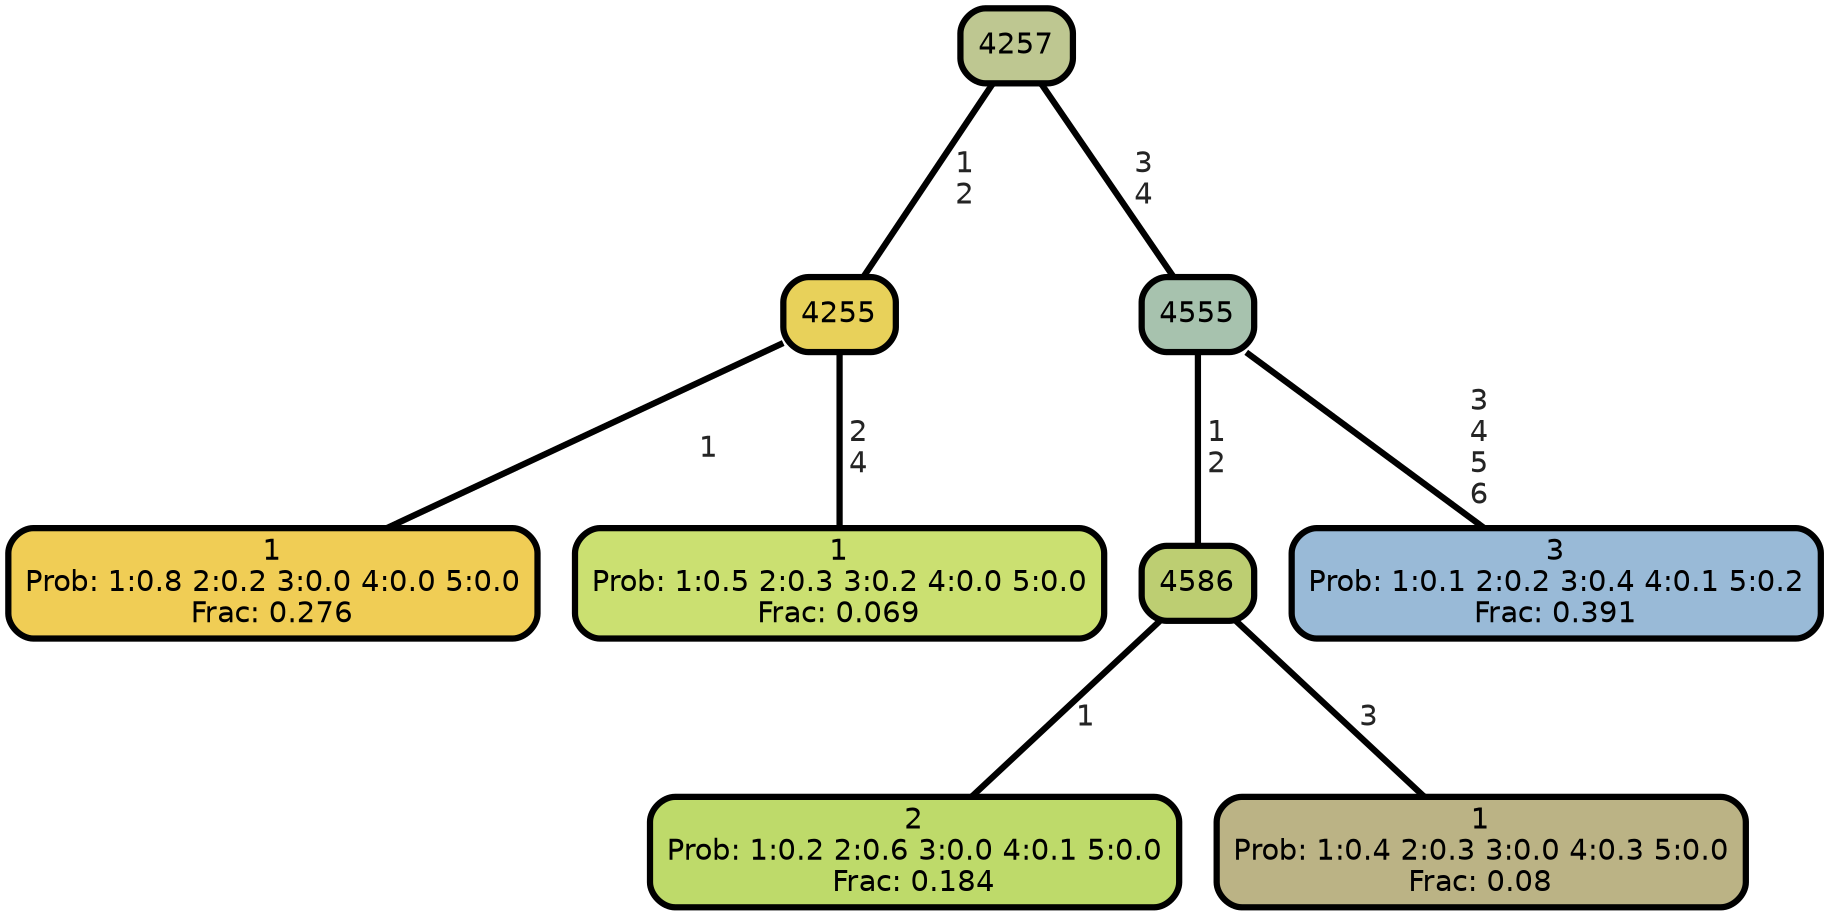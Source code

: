 graph Tree {
node [shape=box, style="filled, rounded",color="black",penwidth="3",fontcolor="black",                 fontname=helvetica] ;
graph [ranksep="0 equally", splines=straight,                 bgcolor=transparent, dpi=200] ;
edge [fontname=helvetica, fontweight=bold,fontcolor=grey14,color=black] ;
0 [label="1
Prob: 1:0.8 2:0.2 3:0.0 4:0.0 5:0.0
Frac: 0.276", fillcolor="#f0cd55"] ;
1 [label="4255", fillcolor="#e8d15a"] ;
2 [label="1
Prob: 1:0.5 2:0.3 3:0.2 4:0.0 5:0.0
Frac: 0.069", fillcolor="#cbe071"] ;
3 [label="4257", fillcolor="#bec791"] ;
4 [label="2
Prob: 1:0.2 2:0.6 3:0.0 4:0.1 5:0.0
Frac: 0.184", fillcolor="#beda6a"] ;
5 [label="4586", fillcolor="#bdce72"] ;
6 [label="1
Prob: 1:0.4 2:0.3 3:0.0 4:0.3 5:0.0
Frac: 0.08", fillcolor="#bbb385"] ;
7 [label="4555", fillcolor="#a7c2ae"] ;
8 [label="3
Prob: 1:0.1 2:0.2 3:0.4 4:0.1 5:0.2
Frac: 0.391", fillcolor="#99bad7"] ;
1 -- 0 [label=" 1",penwidth=3] ;
1 -- 2 [label=" 2\n 4",penwidth=3] ;
3 -- 1 [label=" 1\n 2",penwidth=3] ;
3 -- 7 [label=" 3\n 4",penwidth=3] ;
5 -- 4 [label=" 1",penwidth=3] ;
5 -- 6 [label=" 3",penwidth=3] ;
7 -- 5 [label=" 1\n 2",penwidth=3] ;
7 -- 8 [label=" 3\n 4\n 5\n 6",penwidth=3] ;
{rank = same;}}